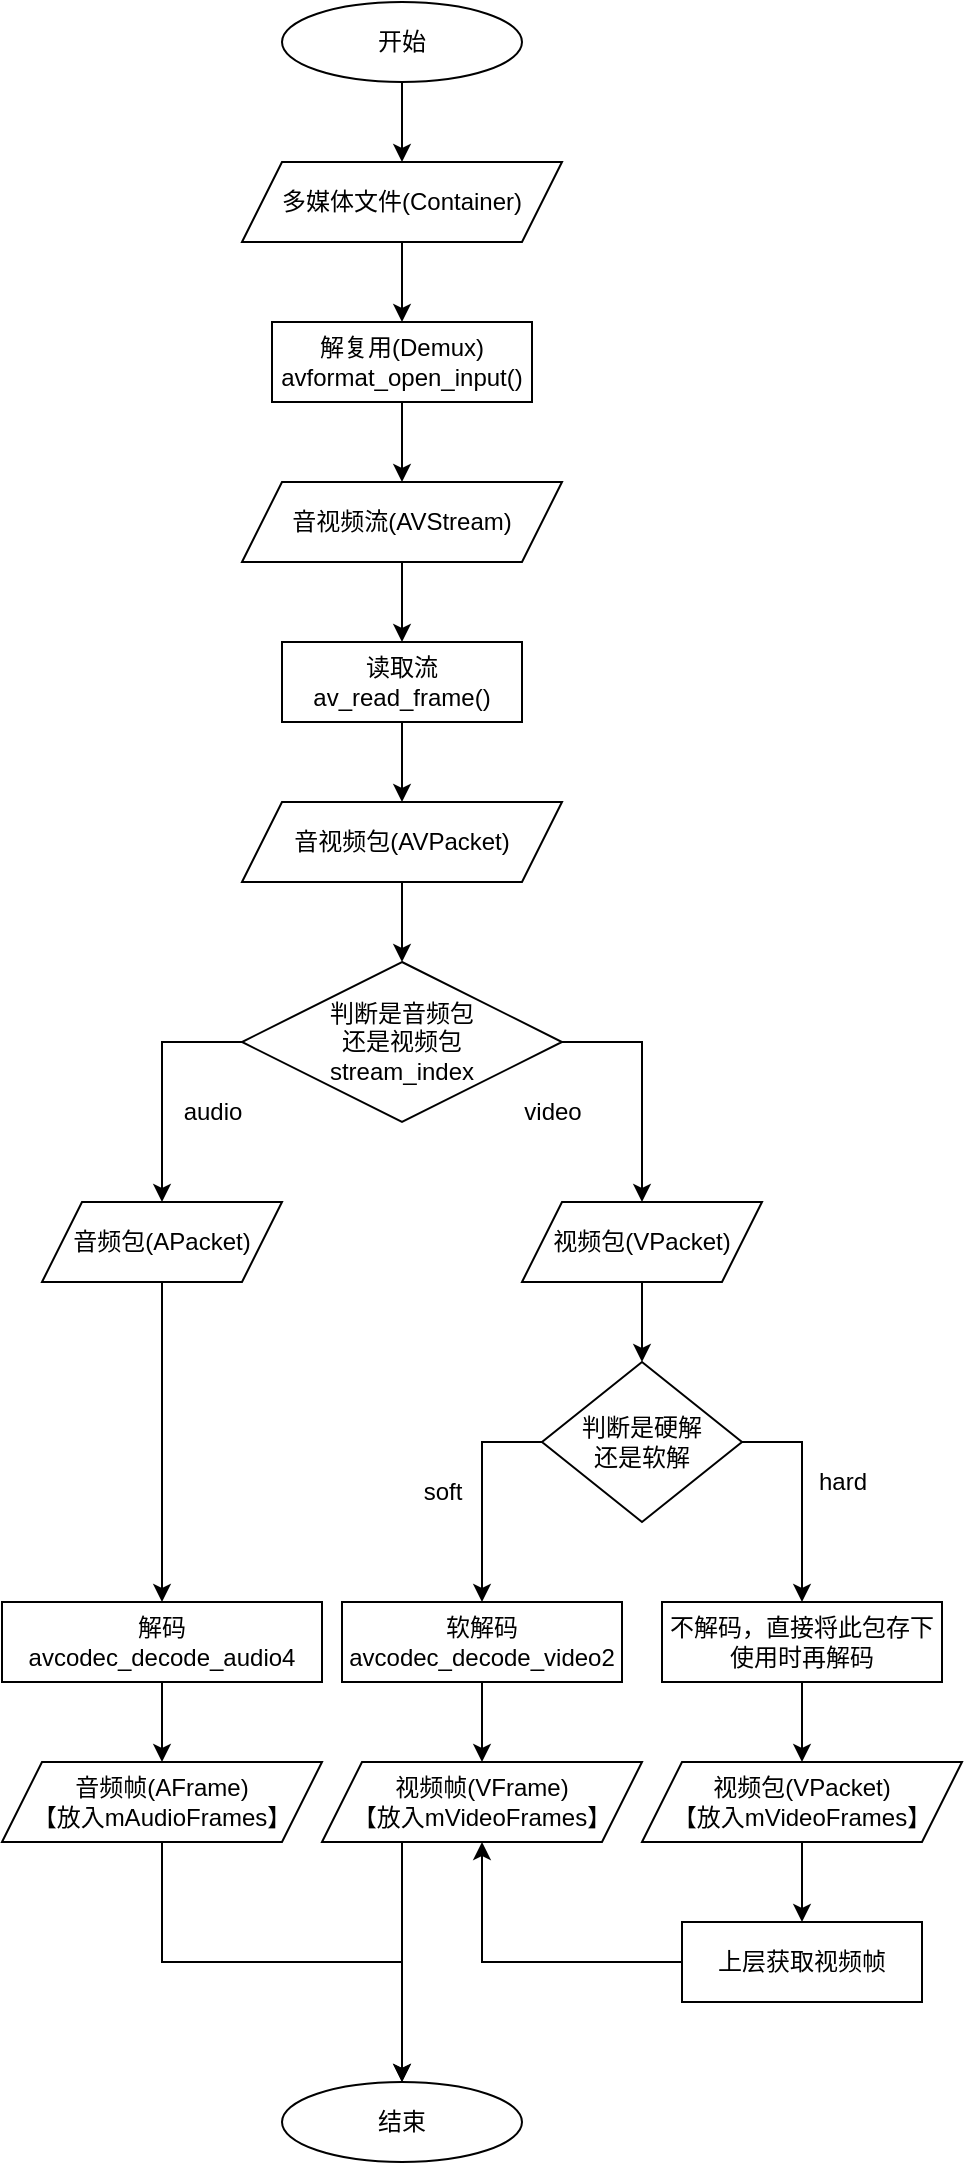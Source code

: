 <mxfile version="20.6.0" type="github">
  <diagram id="C5RBs43oDa-KdzZeNtuy" name="Page-1">
    <mxGraphModel dx="1375" dy="762" grid="1" gridSize="10" guides="1" tooltips="1" connect="1" arrows="1" fold="1" page="1" pageScale="1" pageWidth="827" pageHeight="1169" math="0" shadow="0">
      <root>
        <mxCell id="WIyWlLk6GJQsqaUBKTNV-0" />
        <mxCell id="WIyWlLk6GJQsqaUBKTNV-1" parent="WIyWlLk6GJQsqaUBKTNV-0" />
        <mxCell id="fRcir5-LAS78HHRanac3-45" style="edgeStyle=orthogonalEdgeStyle;rounded=0;orthogonalLoop=1;jettySize=auto;html=1;entryX=0.5;entryY=0;entryDx=0;entryDy=0;exitX=0.5;exitY=1;exitDx=0;exitDy=0;" edge="1" parent="WIyWlLk6GJQsqaUBKTNV-1" source="fRcir5-LAS78HHRanac3-72" target="fRcir5-LAS78HHRanac3-5">
          <mxGeometry relative="1" as="geometry">
            <mxPoint x="340" y="70" as="sourcePoint" />
          </mxGeometry>
        </mxCell>
        <mxCell id="fRcir5-LAS78HHRanac3-46" style="edgeStyle=orthogonalEdgeStyle;rounded=0;orthogonalLoop=1;jettySize=auto;html=1;entryX=0.5;entryY=0;entryDx=0;entryDy=0;" edge="1" parent="WIyWlLk6GJQsqaUBKTNV-1" source="fRcir5-LAS78HHRanac3-5" target="fRcir5-LAS78HHRanac3-6">
          <mxGeometry relative="1" as="geometry" />
        </mxCell>
        <mxCell id="fRcir5-LAS78HHRanac3-5" value="解复用(Demux)&lt;br&gt;avformat_open_input()" style="rounded=0;whiteSpace=wrap;html=1;" vertex="1" parent="WIyWlLk6GJQsqaUBKTNV-1">
          <mxGeometry x="295" y="160" width="130" height="40" as="geometry" />
        </mxCell>
        <mxCell id="fRcir5-LAS78HHRanac3-47" style="edgeStyle=orthogonalEdgeStyle;rounded=0;orthogonalLoop=1;jettySize=auto;html=1;entryX=0.5;entryY=0;entryDx=0;entryDy=0;" edge="1" parent="WIyWlLk6GJQsqaUBKTNV-1" source="fRcir5-LAS78HHRanac3-6" target="fRcir5-LAS78HHRanac3-9">
          <mxGeometry relative="1" as="geometry" />
        </mxCell>
        <mxCell id="fRcir5-LAS78HHRanac3-6" value="音视频流(AVStream)" style="shape=parallelogram;perimeter=parallelogramPerimeter;whiteSpace=wrap;html=1;fixedSize=1;" vertex="1" parent="WIyWlLk6GJQsqaUBKTNV-1">
          <mxGeometry x="280" y="240" width="160" height="40" as="geometry" />
        </mxCell>
        <mxCell id="fRcir5-LAS78HHRanac3-48" style="edgeStyle=orthogonalEdgeStyle;rounded=0;orthogonalLoop=1;jettySize=auto;html=1;entryX=0.5;entryY=0;entryDx=0;entryDy=0;" edge="1" parent="WIyWlLk6GJQsqaUBKTNV-1" source="fRcir5-LAS78HHRanac3-9" target="fRcir5-LAS78HHRanac3-11">
          <mxGeometry relative="1" as="geometry" />
        </mxCell>
        <mxCell id="fRcir5-LAS78HHRanac3-9" value="读取流&lt;br&gt;av_read_frame()" style="rounded=0;whiteSpace=wrap;html=1;" vertex="1" parent="WIyWlLk6GJQsqaUBKTNV-1">
          <mxGeometry x="300" y="320" width="120" height="40" as="geometry" />
        </mxCell>
        <mxCell id="fRcir5-LAS78HHRanac3-49" style="edgeStyle=orthogonalEdgeStyle;rounded=0;orthogonalLoop=1;jettySize=auto;html=1;entryX=0.5;entryY=0;entryDx=0;entryDy=0;" edge="1" parent="WIyWlLk6GJQsqaUBKTNV-1" source="fRcir5-LAS78HHRanac3-11" target="fRcir5-LAS78HHRanac3-13">
          <mxGeometry relative="1" as="geometry" />
        </mxCell>
        <mxCell id="fRcir5-LAS78HHRanac3-11" value="音视频包(AVPacket)" style="shape=parallelogram;perimeter=parallelogramPerimeter;whiteSpace=wrap;html=1;fixedSize=1;" vertex="1" parent="WIyWlLk6GJQsqaUBKTNV-1">
          <mxGeometry x="280" y="400" width="160" height="40" as="geometry" />
        </mxCell>
        <mxCell id="fRcir5-LAS78HHRanac3-50" style="edgeStyle=orthogonalEdgeStyle;rounded=0;orthogonalLoop=1;jettySize=auto;html=1;entryX=0.5;entryY=0;entryDx=0;entryDy=0;exitX=0;exitY=0.5;exitDx=0;exitDy=0;" edge="1" parent="WIyWlLk6GJQsqaUBKTNV-1" source="fRcir5-LAS78HHRanac3-13" target="fRcir5-LAS78HHRanac3-15">
          <mxGeometry relative="1" as="geometry" />
        </mxCell>
        <mxCell id="fRcir5-LAS78HHRanac3-51" style="edgeStyle=orthogonalEdgeStyle;rounded=0;orthogonalLoop=1;jettySize=auto;html=1;entryX=0.5;entryY=0;entryDx=0;entryDy=0;exitX=1;exitY=0.5;exitDx=0;exitDy=0;" edge="1" parent="WIyWlLk6GJQsqaUBKTNV-1" source="fRcir5-LAS78HHRanac3-13" target="fRcir5-LAS78HHRanac3-16">
          <mxGeometry relative="1" as="geometry" />
        </mxCell>
        <mxCell id="fRcir5-LAS78HHRanac3-13" value="判断是音频包&lt;br&gt;还是视频包&lt;br&gt;stream_index" style="rhombus;whiteSpace=wrap;html=1;" vertex="1" parent="WIyWlLk6GJQsqaUBKTNV-1">
          <mxGeometry x="280" y="480" width="160" height="80" as="geometry" />
        </mxCell>
        <mxCell id="fRcir5-LAS78HHRanac3-52" style="edgeStyle=orthogonalEdgeStyle;rounded=0;orthogonalLoop=1;jettySize=auto;html=1;entryX=0.5;entryY=0;entryDx=0;entryDy=0;" edge="1" parent="WIyWlLk6GJQsqaUBKTNV-1" source="fRcir5-LAS78HHRanac3-15" target="fRcir5-LAS78HHRanac3-20">
          <mxGeometry relative="1" as="geometry" />
        </mxCell>
        <mxCell id="fRcir5-LAS78HHRanac3-15" value="音频包(APacket)" style="shape=parallelogram;perimeter=parallelogramPerimeter;whiteSpace=wrap;html=1;fixedSize=1;" vertex="1" parent="WIyWlLk6GJQsqaUBKTNV-1">
          <mxGeometry x="180" y="600" width="120" height="40" as="geometry" />
        </mxCell>
        <mxCell id="fRcir5-LAS78HHRanac3-55" style="edgeStyle=orthogonalEdgeStyle;rounded=0;orthogonalLoop=1;jettySize=auto;html=1;entryX=0.5;entryY=0;entryDx=0;entryDy=0;" edge="1" parent="WIyWlLk6GJQsqaUBKTNV-1" source="fRcir5-LAS78HHRanac3-16" target="fRcir5-LAS78HHRanac3-26">
          <mxGeometry relative="1" as="geometry" />
        </mxCell>
        <mxCell id="fRcir5-LAS78HHRanac3-16" value="视频包(VPacket)" style="shape=parallelogram;perimeter=parallelogramPerimeter;whiteSpace=wrap;html=1;fixedSize=1;" vertex="1" parent="WIyWlLk6GJQsqaUBKTNV-1">
          <mxGeometry x="420" y="600" width="120" height="40" as="geometry" />
        </mxCell>
        <mxCell id="fRcir5-LAS78HHRanac3-53" style="edgeStyle=orthogonalEdgeStyle;rounded=0;orthogonalLoop=1;jettySize=auto;html=1;entryX=0.5;entryY=0;entryDx=0;entryDy=0;" edge="1" parent="WIyWlLk6GJQsqaUBKTNV-1" source="fRcir5-LAS78HHRanac3-20" target="fRcir5-LAS78HHRanac3-22">
          <mxGeometry relative="1" as="geometry" />
        </mxCell>
        <mxCell id="fRcir5-LAS78HHRanac3-20" value="解码&lt;br&gt;avcodec_decode_audio4" style="rounded=0;whiteSpace=wrap;html=1;" vertex="1" parent="WIyWlLk6GJQsqaUBKTNV-1">
          <mxGeometry x="160" y="800" width="160" height="40" as="geometry" />
        </mxCell>
        <mxCell id="fRcir5-LAS78HHRanac3-76" style="edgeStyle=orthogonalEdgeStyle;rounded=0;orthogonalLoop=1;jettySize=auto;html=1;entryX=0.5;entryY=0;entryDx=0;entryDy=0;" edge="1" parent="WIyWlLk6GJQsqaUBKTNV-1" source="fRcir5-LAS78HHRanac3-22" target="fRcir5-LAS78HHRanac3-70">
          <mxGeometry relative="1" as="geometry">
            <Array as="points">
              <mxPoint x="240" y="980" />
              <mxPoint x="360" y="980" />
            </Array>
          </mxGeometry>
        </mxCell>
        <mxCell id="fRcir5-LAS78HHRanac3-22" value="音频帧(AFrame)&lt;br&gt;【放入mAudioFrames】" style="shape=parallelogram;perimeter=parallelogramPerimeter;whiteSpace=wrap;html=1;fixedSize=1;" vertex="1" parent="WIyWlLk6GJQsqaUBKTNV-1">
          <mxGeometry x="160" y="880" width="160" height="40" as="geometry" />
        </mxCell>
        <mxCell id="fRcir5-LAS78HHRanac3-24" value="audio" style="text;html=1;align=center;verticalAlign=middle;resizable=0;points=[];autosize=1;strokeColor=none;fillColor=none;" vertex="1" parent="WIyWlLk6GJQsqaUBKTNV-1">
          <mxGeometry x="240" y="540" width="50" height="30" as="geometry" />
        </mxCell>
        <mxCell id="fRcir5-LAS78HHRanac3-25" value="video" style="text;html=1;align=center;verticalAlign=middle;resizable=0;points=[];autosize=1;strokeColor=none;fillColor=none;" vertex="1" parent="WIyWlLk6GJQsqaUBKTNV-1">
          <mxGeometry x="410" y="540" width="50" height="30" as="geometry" />
        </mxCell>
        <mxCell id="fRcir5-LAS78HHRanac3-57" style="edgeStyle=orthogonalEdgeStyle;rounded=0;orthogonalLoop=1;jettySize=auto;html=1;entryX=0.5;entryY=0;entryDx=0;entryDy=0;exitX=1;exitY=0.5;exitDx=0;exitDy=0;" edge="1" parent="WIyWlLk6GJQsqaUBKTNV-1" source="fRcir5-LAS78HHRanac3-26" target="fRcir5-LAS78HHRanac3-30">
          <mxGeometry relative="1" as="geometry" />
        </mxCell>
        <mxCell id="fRcir5-LAS78HHRanac3-62" style="edgeStyle=orthogonalEdgeStyle;rounded=0;orthogonalLoop=1;jettySize=auto;html=1;entryX=0.5;entryY=0;entryDx=0;entryDy=0;exitX=0;exitY=0.5;exitDx=0;exitDy=0;" edge="1" parent="WIyWlLk6GJQsqaUBKTNV-1" source="fRcir5-LAS78HHRanac3-26" target="fRcir5-LAS78HHRanac3-29">
          <mxGeometry relative="1" as="geometry" />
        </mxCell>
        <mxCell id="fRcir5-LAS78HHRanac3-26" value="判断是硬解&lt;br&gt;还是软解" style="rhombus;whiteSpace=wrap;html=1;" vertex="1" parent="WIyWlLk6GJQsqaUBKTNV-1">
          <mxGeometry x="430" y="680" width="100" height="80" as="geometry" />
        </mxCell>
        <mxCell id="fRcir5-LAS78HHRanac3-60" style="edgeStyle=orthogonalEdgeStyle;rounded=0;orthogonalLoop=1;jettySize=auto;html=1;entryX=0.5;entryY=0;entryDx=0;entryDy=0;" edge="1" parent="WIyWlLk6GJQsqaUBKTNV-1" source="fRcir5-LAS78HHRanac3-29" target="fRcir5-LAS78HHRanac3-35">
          <mxGeometry relative="1" as="geometry" />
        </mxCell>
        <mxCell id="fRcir5-LAS78HHRanac3-29" value="软解码&lt;br&gt;avcodec_decode_video2" style="rounded=0;whiteSpace=wrap;html=1;" vertex="1" parent="WIyWlLk6GJQsqaUBKTNV-1">
          <mxGeometry x="330" y="800" width="140" height="40" as="geometry" />
        </mxCell>
        <mxCell id="fRcir5-LAS78HHRanac3-58" style="edgeStyle=orthogonalEdgeStyle;rounded=0;orthogonalLoop=1;jettySize=auto;html=1;entryX=0.5;entryY=0;entryDx=0;entryDy=0;" edge="1" parent="WIyWlLk6GJQsqaUBKTNV-1" source="fRcir5-LAS78HHRanac3-30" target="fRcir5-LAS78HHRanac3-37">
          <mxGeometry relative="1" as="geometry" />
        </mxCell>
        <mxCell id="fRcir5-LAS78HHRanac3-30" value="不解码，直接将此包存下&lt;br&gt;使用时再解码" style="rounded=0;whiteSpace=wrap;html=1;" vertex="1" parent="WIyWlLk6GJQsqaUBKTNV-1">
          <mxGeometry x="490" y="800" width="140" height="40" as="geometry" />
        </mxCell>
        <mxCell id="fRcir5-LAS78HHRanac3-33" value="soft" style="text;html=1;align=center;verticalAlign=middle;resizable=0;points=[];autosize=1;strokeColor=none;fillColor=none;" vertex="1" parent="WIyWlLk6GJQsqaUBKTNV-1">
          <mxGeometry x="360" y="730" width="40" height="30" as="geometry" />
        </mxCell>
        <mxCell id="fRcir5-LAS78HHRanac3-75" style="edgeStyle=orthogonalEdgeStyle;rounded=0;orthogonalLoop=1;jettySize=auto;html=1;entryX=0.5;entryY=0;entryDx=0;entryDy=0;" edge="1" parent="WIyWlLk6GJQsqaUBKTNV-1" source="fRcir5-LAS78HHRanac3-35" target="fRcir5-LAS78HHRanac3-70">
          <mxGeometry relative="1" as="geometry">
            <Array as="points">
              <mxPoint x="360" y="940" />
              <mxPoint x="360" y="940" />
            </Array>
          </mxGeometry>
        </mxCell>
        <mxCell id="fRcir5-LAS78HHRanac3-35" value="视频帧(VFrame)&lt;br&gt;【放入mVideoFrames】" style="shape=parallelogram;perimeter=parallelogramPerimeter;whiteSpace=wrap;html=1;fixedSize=1;" vertex="1" parent="WIyWlLk6GJQsqaUBKTNV-1">
          <mxGeometry x="320" y="880" width="160" height="40" as="geometry" />
        </mxCell>
        <mxCell id="fRcir5-LAS78HHRanac3-59" style="edgeStyle=orthogonalEdgeStyle;rounded=0;orthogonalLoop=1;jettySize=auto;html=1;entryX=0.5;entryY=0;entryDx=0;entryDy=0;" edge="1" parent="WIyWlLk6GJQsqaUBKTNV-1" source="fRcir5-LAS78HHRanac3-37" target="fRcir5-LAS78HHRanac3-41">
          <mxGeometry relative="1" as="geometry" />
        </mxCell>
        <mxCell id="fRcir5-LAS78HHRanac3-37" value="视频包(VPacket)&lt;br&gt;【放入mVideoFrames】" style="shape=parallelogram;perimeter=parallelogramPerimeter;whiteSpace=wrap;html=1;fixedSize=1;" vertex="1" parent="WIyWlLk6GJQsqaUBKTNV-1">
          <mxGeometry x="480" y="880" width="160" height="40" as="geometry" />
        </mxCell>
        <mxCell id="fRcir5-LAS78HHRanac3-44" style="edgeStyle=orthogonalEdgeStyle;rounded=0;orthogonalLoop=1;jettySize=auto;html=1;entryX=0.5;entryY=1;entryDx=0;entryDy=0;" edge="1" parent="WIyWlLk6GJQsqaUBKTNV-1" source="fRcir5-LAS78HHRanac3-41" target="fRcir5-LAS78HHRanac3-35">
          <mxGeometry relative="1" as="geometry">
            <mxPoint x="560" y="990" as="targetPoint" />
            <Array as="points">
              <mxPoint x="400" y="980" />
            </Array>
          </mxGeometry>
        </mxCell>
        <mxCell id="fRcir5-LAS78HHRanac3-41" value="上层获取视频帧" style="rounded=0;whiteSpace=wrap;html=1;" vertex="1" parent="WIyWlLk6GJQsqaUBKTNV-1">
          <mxGeometry x="500" y="960" width="120" height="40" as="geometry" />
        </mxCell>
        <mxCell id="fRcir5-LAS78HHRanac3-73" style="edgeStyle=orthogonalEdgeStyle;rounded=0;orthogonalLoop=1;jettySize=auto;html=1;entryX=0.5;entryY=0;entryDx=0;entryDy=0;exitX=0.5;exitY=1;exitDx=0;exitDy=0;" edge="1" parent="WIyWlLk6GJQsqaUBKTNV-1" source="fRcir5-LAS78HHRanac3-69" target="fRcir5-LAS78HHRanac3-72">
          <mxGeometry relative="1" as="geometry">
            <mxPoint x="360" y="30" as="sourcePoint" />
          </mxGeometry>
        </mxCell>
        <mxCell id="fRcir5-LAS78HHRanac3-69" value="开始" style="ellipse;whiteSpace=wrap;html=1;" vertex="1" parent="WIyWlLk6GJQsqaUBKTNV-1">
          <mxGeometry x="300" width="120" height="40" as="geometry" />
        </mxCell>
        <mxCell id="fRcir5-LAS78HHRanac3-70" value="结束" style="ellipse;whiteSpace=wrap;html=1;" vertex="1" parent="WIyWlLk6GJQsqaUBKTNV-1">
          <mxGeometry x="300" y="1040" width="120" height="40" as="geometry" />
        </mxCell>
        <mxCell id="fRcir5-LAS78HHRanac3-72" value="多媒体文件(Container)" style="shape=parallelogram;perimeter=parallelogramPerimeter;whiteSpace=wrap;html=1;fixedSize=1;" vertex="1" parent="WIyWlLk6GJQsqaUBKTNV-1">
          <mxGeometry x="280" y="80" width="160" height="40" as="geometry" />
        </mxCell>
        <mxCell id="fRcir5-LAS78HHRanac3-74" value="hard" style="text;html=1;align=center;verticalAlign=middle;resizable=0;points=[];autosize=1;strokeColor=none;fillColor=none;" vertex="1" parent="WIyWlLk6GJQsqaUBKTNV-1">
          <mxGeometry x="555" y="725" width="50" height="30" as="geometry" />
        </mxCell>
      </root>
    </mxGraphModel>
  </diagram>
</mxfile>
